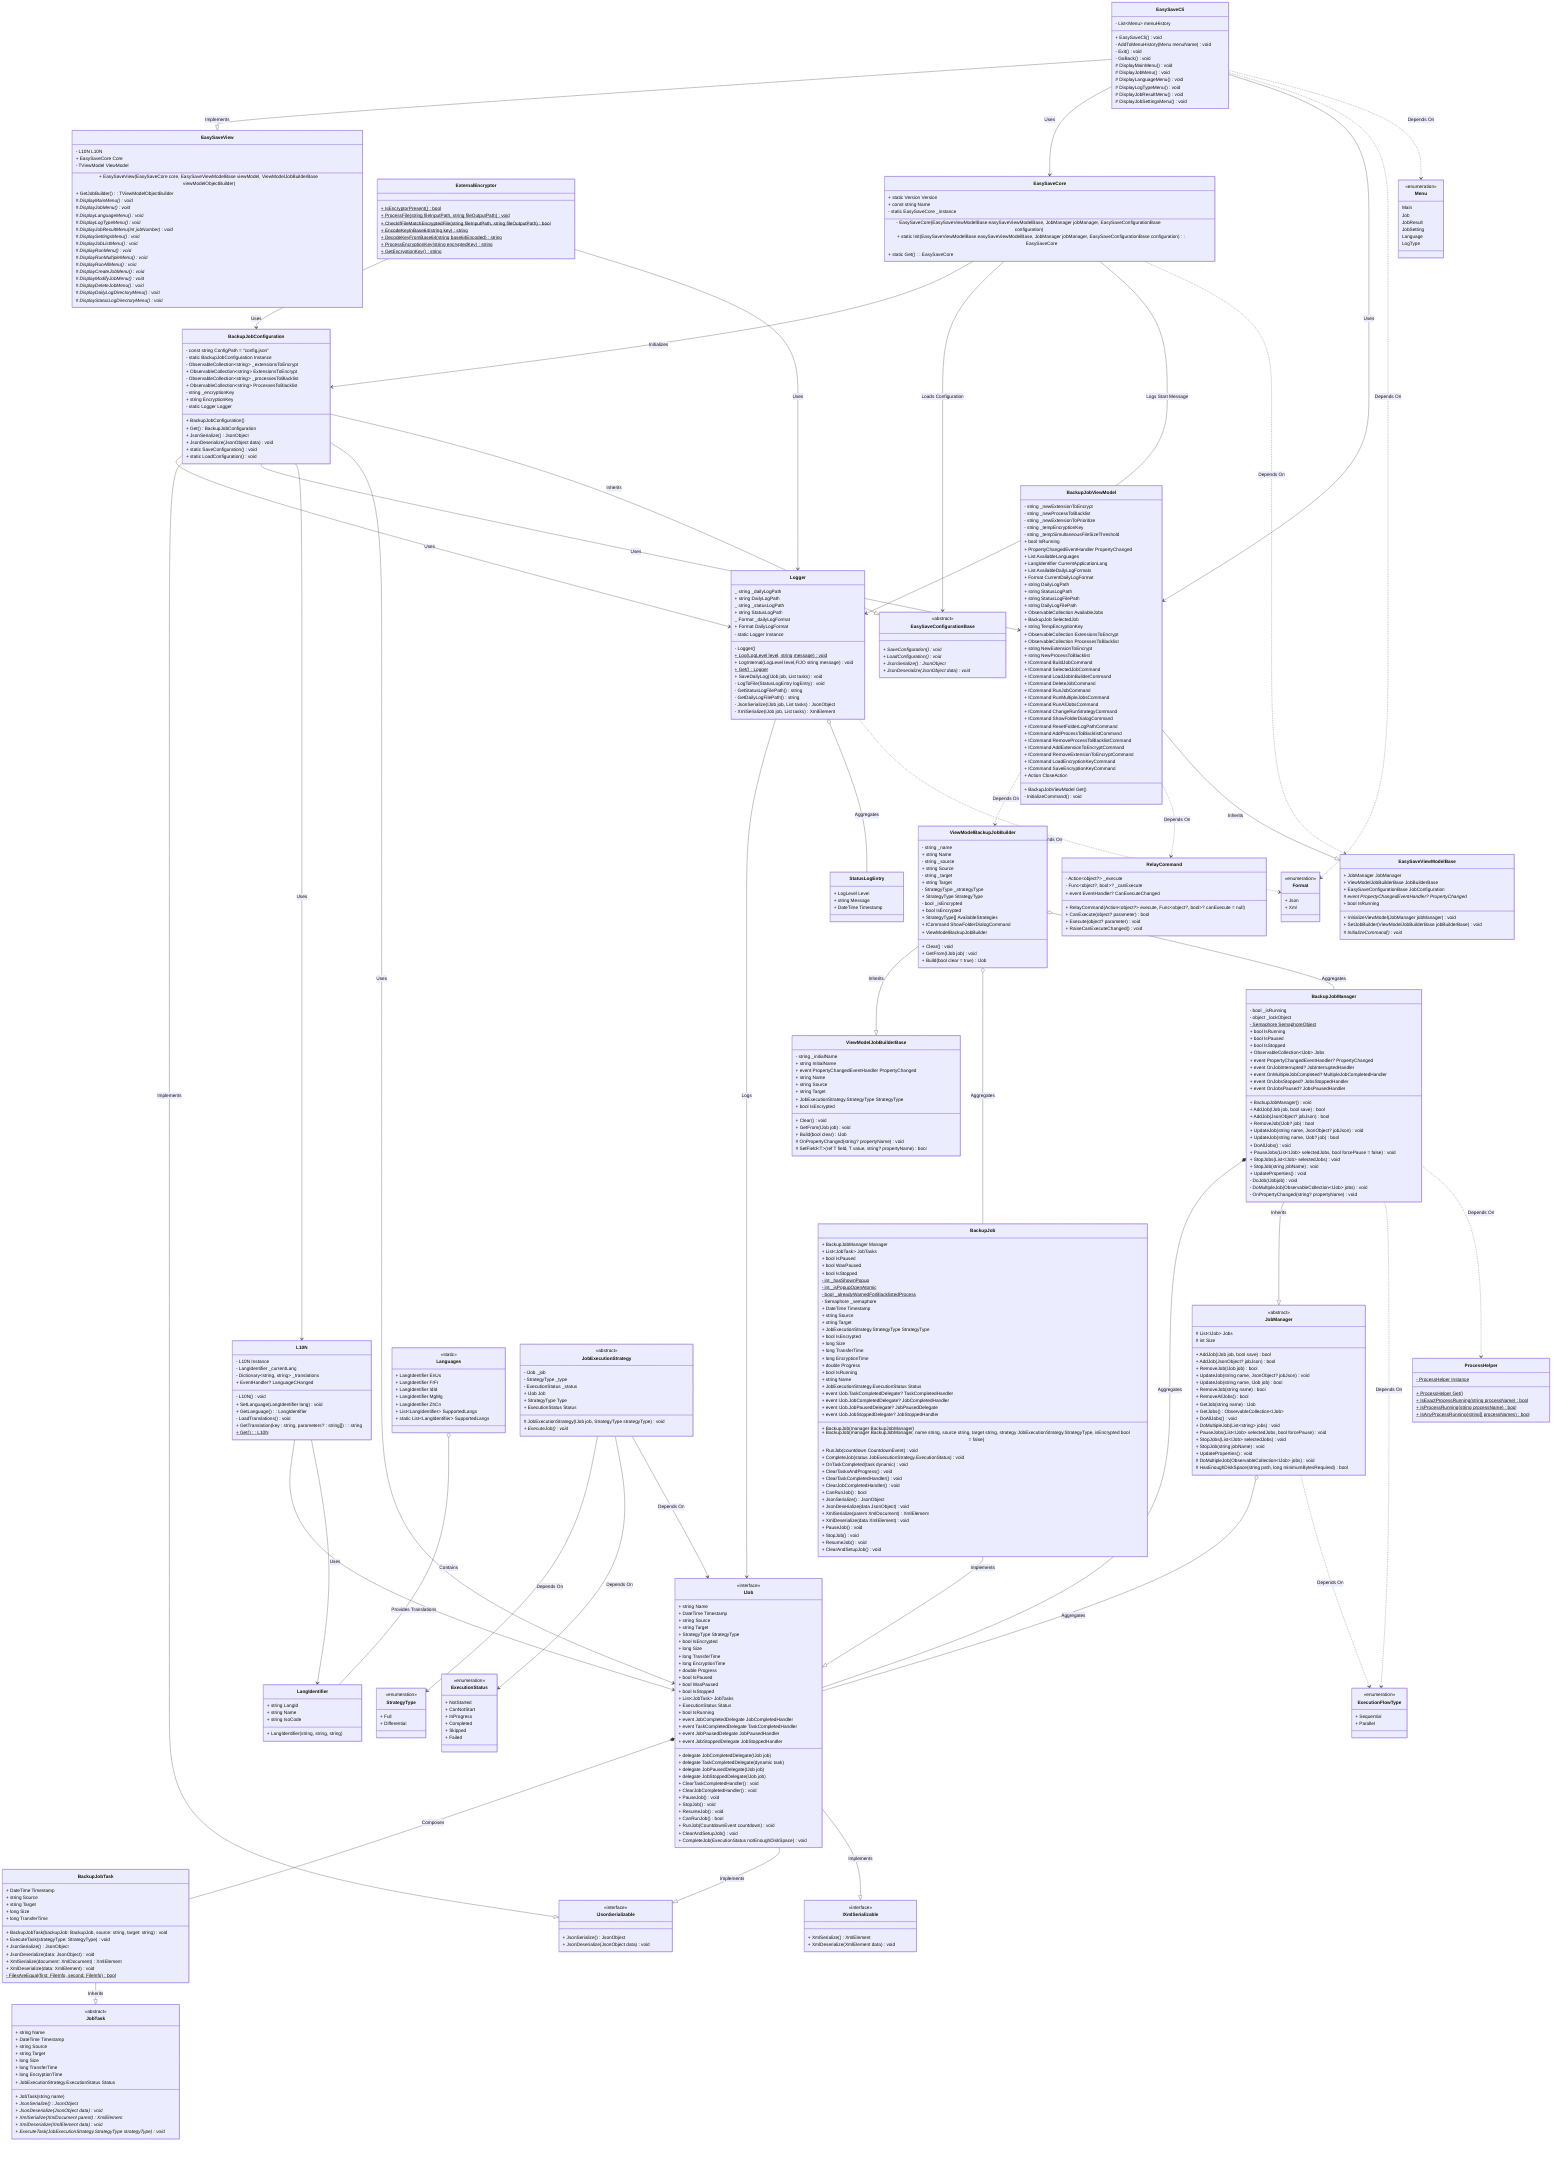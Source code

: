 classDiagram
    class Menu {
        <<enumeration>>
        Main
        Job
        JobResult
        JobSetting
        Language
        LogType
    }

    class EasySaveCli {
        - List~Menu~ menuHistory
        + EasySaveCli() void
        - AddToMenuHistory(Menu menuName) void
        - Exit() void
        - GoBack() void
        # DisplayMainMenu() void
        # DisplayJobMenu() void
        # DisplayLanguageMenu() void
        # DisplayLogTypeMenu() void
        # DisplayJobResultMenu() void
        # DisplayJobSettingsMenu() void
    }

    class ViewModelJobBuilderBase {
        - string _initialName
        + string InitialName
        + event PropertyChangedEventHandler PropertyChanged
        + Clear() void
        + GetFrom(IJob job) void
        + Build(bool clear) IJob
        # OnPropertyChanged(string? propertyName) void
        # SetField~T~(ref T field, T value, string? propertyName) bool
        + string Name
        + string Source
        + string Target
        + JobExecutionStrategy.StrategyType StrategyType
        + bool IsEncrypted
    }

    class ViewModelBackupJobBuilder {
        - string _name
        + string Name
        - string _source
        + string Source
        - string _target
        + string Target
        - StrategyType _strategyType
        + StrategyType StrategyType
        - bool _isEncrypted
        + bool IsEncrypted
        + StrategyType[] AvailableStrategies
        + ICommand ShowFolderDialogCommand
        + ViewModelBackupJobBuilder
        + Clear() void
        + GetFrom(IJob job) void
        + Build(bool clear = true) IJob
    }

    class BackupJob {
        + BackupJobManager Manager
        + List~JobTask~ JobTasks
        + bool IsPaused
        + bool WasPaused
        + bool IsStopped

        - int _hasShownPopup$
        - int _isPopupOpenAtomic$
        - bool _alreadyWarnedForBlacklistedProcess$
        - Semaphore _semaphore

        + DateTime Timestamp
        + string Source
        + string Target
        + JobExecutionStrategy.StrategyType StrategyType
        + bool IsEncrypted
        + long Size
        + long TransferTime
        + long EncryptionTime
        + double Progress
        + bool IsRunning
        + string Name
        + JobExecutionStrategy.ExecutionStatus Status

        + event IJob.TaskCompletedDelegate? TaskCompletedHandler
        + event IJob.JobCompletedDelegate? JobCompletedHandler
        + event IJob.JobPausedDelegate? JobPausedDelegate
        + event IJob.JobStoppedDelegate? JobStoppedHandler

        + BackupJob(manager BackupJobManager) 
        + BackupJob(manager BackupJobManager, name string, source string, target string, strategy JobExecutionStrategy.StrategyType, isEncrypted bool = false)

        + RunJob(countdown CountdownEvent) void
        + CompleteJob(status JobExecutionStrategy.ExecutionStatus) void
        + OnTaskCompleted(task dynamic) void
        + ClearTasksAndProgress() void
        + ClearTaskCompletedHandler() void
        + ClearJobCompletedHandler() void
        + CanRunJob() bool
        + JsonSerialize() JsonObject
        + JsonDeserialize(data JsonObject) void
        + XmlSerialize(parent XmlDocument) XmlElement
        + XmlDeserialize(data XmlElement) void
        + PauseJob() void
        + StopJob() void
        + ResumeJob() void
        + ClearAndSetupJob() void
    }



   class BackupJobManager {
        - bool _isRunning
        - object _lockObject
        - Semaphore SemaphoreObject$

        + bool IsRunning 
        + bool IsPaused 
        + bool IsStopped 

        + ObservableCollection~IJob~ Jobs
        + event PropertyChangedEventHandler? PropertyChanged
        + event OnJobInterrupted? JobInterruptedHandler
        + event OnMultipleJobCompleted? MultipleJobCompletedHandler
        + event OnJobsStopped? JobsStoppedHandler
        + event OnJobsPaused? JobsPausedHandler

        + BackupJobManager() void
        + AddJob(IJob job, bool save) bool
        + AddJob(JsonObject? jobJson) bool
        + RemoveJob(IJob? job) bool
        + UpdateJob(string name, JsonObject? jobJson) void
        + UpdateJob(string name, IJob? job) bool
        + DoAllJobs() void
        + PauseJobs(List~IJob~ selectedJobs, bool forcePause = false) void
        + StopJobs(List~IJob~ selectedJobs)  void
        + StopJob(string jobName) void
        + UpdateProperties() void

        - DoJob(IJobjob) void
        - DoMultipleJob(ObservableCollection~IJob~ jobs) void
        - OnPropertyChanged(string? propertyName) void
    }


    class JobManager {
        <<abstract>>
        # List~IJob~ Jobs
        # int Size
        + AddJob(IJob job, bool save) bool
        + AddJob(JsonObject? jobJson) bool
        + RemoveJob(IJob job) bool
        + UpdateJob(string name, JsonObject? jobJson) void
        + UpdateJob(string name, IJob job) bool
        + RemoveJob(string name) bool
        + RemoveAllJobs() bool
        + GetJob(string name) IJob
        + GetJobs() ObservableCollection~IJob~
        + DoAllJobs() void
        + DoMultipleJob(List~string~ jobs) void
        + PauseJobs(List~IJob~ selectedJobs, bool forcePause) void
        + StopJobs(List~IJob~ selectedJobs) void
        + StopJob(string jobName) void
        + UpdateProperties() void
        # DoMultipleJob(ObservableCollection~IJob~ jobs) void
        # HasEnoughDiskSpace(string path, long minimumBytesRequired) bool
    }

    class BackupJobTask {
        + DateTime Timestamp
        + string Source
        + string Target 
        + long Size
        + long TransferTime

        + BackupJobTask(backupJob: BackupJob, source: string, target: string) void
        + ExecuteTask(strategyType: StrategyType) void
        + JsonSerialize() JsonObject
        + JsonDeserialize(data: JsonObject) void
        + XmlSerialize(document: XmlDocument) XmlElement
        + XmlDeserialize(data: XmlElement) void

        - FilesAreEqual(first: FileInfo, second: FileInfo)$ bool
    }


    class L10N {
        - L10N Instance 
        - LangIdentifier _currentLang
        - Dictionary~string, string~ _translations
        - L10N() void
        + EventHandler? LanguageCHanged
        + SetLanguage(LangIdentifier lang) void
        + GetLanguage() : LangIdentifier
        - LoadTranslations() void
        + GetTranslation(key : string, parameters? : string[]) : string
        + Get()$ : L10N
    }

    class LangIdentifier {
        + string LangId
        + string Name
        + string IsoCode
        + LangIdentifier(string, string, string)
    }

    class Languages {
        <<static>>
        + LangIdentifier EnUs
        + LangIdentifier FrFr
        + LangIdentifier IdId
        + LangIdentifier MgMg
        + LangIdentifier ZhCn

        + List~LangIdentifier~ SupportedLangs
    }

    class Format {
        <<enumeration>>
        + Json
        + Xml
    }

    class Logger {
        _ string _dailyLogPath
        + string DailyLogPath
        _ string _statusLogPath
        + string StatusLogPath
        _ Format _dailyLogFormat
        + Format DailyLogFormat
        - static Logger Instance
        - Logger()
        + Log(LogLevel level, string message)$ void
        + LogInternal(LogLevel level,FIJO string message) void
        + Get()$ Logger
        + SaveDailyLog(IJob job, List<JobTask> tasks) void
        - LogToFile(StatusLogEntry logEntry) void
        - GetStatusLogFilePath() string
        - GetDailyLogFilePath() string
        - JsonSerialize(IJob job, List<JobTask> tasks) JsonObject
        - XmlSerialize(IJob job, List<JobTask> tasks) XmlElement
    }

    class StatusLogEntry {
        + LogLevel Level
        + string Message
        + DateTime Timestamp
    }

    class JobExecutionStrategy {
        <<abstract>>
        - IJob _job
        - StrategyType _type
        - ExecutionStatus _status
        + IJob Job
        + StrategyType Type
        + ExecutionStatus Status
        # JobExecutionStrategy(IJob job, StrategyType strategyType) void
        + ExecuteJob()* void
    }

    class StrategyType {
        <<enumeration>>
        + Full
        + Differential
    }

    class ExecutionStatus {
        <<enumeration>>
        + NotStarted
        + CanNotStart
        + InProgress
        + Completed
        + Skipped
        + Failed
    }

    class JobTask {
        <<abstract>>
        + string Name
        + DateTime Timestamp
        + string Source
        + string Target
        + long Size
        + long TransferTime
        + long EncryptionTime
        + JobExecutionStrategy.ExecutionStatus Status
        + JobTask(string name)
        + JsonSerialize()* JsonObject
        + JsonDeserialize(JsonObject data)* void
        + XmlSerialize(XmlDocument parent)* XmlElement
        + XmlDeserialize(XmlElement data)* void
        + ExecuteTask(JobExecutionStrategy.StrategyType strategyType)* void
    }

    class ProcessHelper {
        - ProcessHelper Instance$
        + ProcessHelper Get()$
        + IsExactProcessRunning(string processName)$ bool
        + IsProcessRunning(string processName)$ bool
        + IsAnyProcessRunning(string[] processNames)$ bool
    }

    class ExternalEncryptor {
        + IsEncryptorPresent()$ bool
        + ProcessFile(string fileInputPath, string fileOutputPath)$ void
        + CheckIfFileMatchEncryptedFile(string fileInputPath, string fileOutputPath)$ bool
        + EncodeKeyInBase64(string key)$ string
        + DecodeKeyFromBase64(string base64Encoded)$ string
        + ProcessEncryptionKey(string encryptedKey)$ string
        + GetEncryptionKey()$ string
    }

    class EasySaveConfigurationBase {
        <<abstract>>
        + SaveConfiguration()* void
        + LoadConfiguration()* void
        + JsonSerialize()* JsonObject
        + JsonDeserialize(JsonObject data)* void
    }

    class BackupJobConfiguration {
        - const string ConfigPath = "config.json"
        - static BackupJobConfiguration Instance
        - ObservableCollection~string~ _extensionsToEncrypt
        + ObservableCollection~string~ ExtensionsToEncrypt
        - ObservableCollection~string~ _processesToBlacklist
        + ObservableCollection~string~ ProcessesToBlacklist
        - string _encryptionKey
        + string EncryptionKey
        + BackupJobConfiguration()
        + Get() BackupJobConfiguration
        - static Logger Logger
        + JsonSerialize()  JsonObject
        + JsonDeserialize(JsonObject data) void
        + static SaveConfiguration() void
        + static LoadConfiguration() void
    }

    class ExecutionFlowType {
        <<enumeration>>
        + Sequential
        + Parallel
    }

    class Languages {
        + static List~LangIdentifier~ SupportedLangs
    }

    class IJob {
      <<interface>>
        + string Name
        + DateTime Timestamp
        + string Source
        + string Target
        + StrategyType StrategyType
        + bool IsEncrypted
        + long Size
        + long TransferTime
        + long EncryptionTime
        + double Progress
        + bool IsPaused
        + bool WasPaused
        + bool IsStopped
        + List~JobTask~ JobTasks
        + ExecutionStatus Status
        + bool IsRunning

        + delegate JobCompletedDelegate(IJob job)
        + event JobCompletedDelegate JobCompletedHandler

        + delegate TaskCompletedDelegate(dynamic task)
        + event TaskCompletedDelegate TaskCompletedHandler

        + delegate JobPausedDelegate(IJob job)
        + event JobPausedDelegate JobPausedHandler

        + delegate JobStoppedDelegate(IJob job)
        + event JobStoppedDelegate JobStoppedHandler

        + ClearTaskCompletedHandler() void
        + ClearJobCompletedHandler() void
        + PauseJob() void
        + StopJob() void
        + ResumeJob() void
        + CanRunJob() bool
        + RunJob(CountdownEvent countdown) void
        + ClearAndSetupJob() void
        + CompleteJob(ExecutionStatus notEnoughDiskSpace) void
    }

    class IJsonSerializable {
        <<interface>>
        + JsonSerialize() JsonObject
        + JsonDeserialize(JsonObject data) void
    }

    class IXmlSerializable {
        <<interface>>
        + XmlSerialize() XmlElement
        + XmlDeserialize(XmlElement data) void
    }

    class RelayCommand {
        - Action~object?~ _execute
        - Func~object?, bool~? _canExecute
        + RelayCommand(Action~object?~ execute, Func~object?, bool~? canExecute = null)
        + CanExecute(object? parameter) bool
        + Execute(object? parameter) void
        + event EventHandler? CanExecuteChanged
        + RaiseCanExecuteChanged() void
    }

    class EasySaveViewModelBase {
        + JobManager JobManager
        + ViewModelJobBuilderBase JobBuilderBase
        + EasySaveConfigurationBase JobConfiguration
        + InitializeViewModel(JobManager jobManager) void
        + SetJobBuilder(ViewModelJobBuilderBase jobBuilderBase) void
        # InitializeCommand()* void
        # event PropertyChangedEventHandler? PropertyChanged*
        + bool IsRunning
    }

    class EasySaveView {
        - L10N L10N
        + EasySaveCore Core
        - TViewModel ViewModel
        + EasySaveView(EasySaveCore core, EasySaveViewModelBase viewModel, ViewModelJobBuilderBase viewModelObjectBuilder)
        + GetJobBuilder() : TViewModelObjectBuilder
        # DisplayMainMenu()* void
        # DisplayJobMenu()* void
        # DisplayLanguageMenu()* void
        # DisplayLogTypeMenu()* void
        # DisplayJobResultMenu(int jobNumber)* void
        # DisplaySettingsMenu()* void
        # DisplayJobListMenu()* void
        # DisplayRunMenu()* void
        # DisplayRunMultipleMenu()* void
        # DisplayRunAllMenu()* void
        # DisplayCreateJobMenu()* void
        # DisplayModifyJobMenu()* void
        # DisplayDeleteJobMenu()* void
        # DisplayDailyLogDirectoryMenu()* void
        # DisplayStatusLogDirectoryMenu()* void
    }

    class BackupJobViewModel {
        - string _newExtensionToEncrypt
        - string _newProcessToBlacklist
        - string _newExtensionToPrioritize
        - string _tempEncryptionKey
        - string _tempSimultaneousFileSizeThreshold

        + bool IsRunning
        + PropertyChangedEventHandler PropertyChanged 

        + BackupJobViewModel Get()
        + List<LangIdentifier> AvailableLanguages
        + LangIdentifier CurrentApplicationLang
        + List<Format> AvailableDailyLogFormats
        + Format CurrentDailyLogFormat
        + string DailyLogPath
        + string StatusLogPath
        + string StatusLogFilePath
        + string DailyLogFilePath
        + ObservableCollection<BackupJob> AvailableJobs
        + BackupJob SelectedJob
        + string TempEncryptionKey
        + ObservableCollection<string> ExtensionsToEncrypt
        + ObservableCollection<string> ProcessesToBlacklist
        + string NewExtensionToEncrypt
        + string NewProcessToBlacklist
        + ICommand BuildJobCommand
        + ICommand SelectedJobCommand
        + ICommand LoadJobInBuilderCommand
        + ICommand DeleteJobCommand
        + ICommand RunJobCommand
        + ICommand RunMultipleJobsCommand
        + ICommand RunAllJobsCommand
        + ICommand ChangeRunStrategyCommand
        + ICommand ShowFolderDialogCommand
        + ICommand ResetFolderLogPathCommand
        + ICommand AddProcessToBlacklistCommand
        + ICommand RemoveProcessToBlacklistCommand
        + ICommand AddExtensionToEncryptCommand
        + ICommand RemoveExtensionToEncryptCommand
        + ICommand LoadEncryptionKeyCommand
        + ICommand SaveEncryptionKeyCommand

        + Action CloseAction

        - InitializeCommand() void
    }


    class EasySaveCore {
        + static Version Version
        + const string Name
        - static EasySaveCore _instance
        - EasySaveCore(EasySaveViewModelBase easySaveViewModelBase, JobManager jobManager, EasySaveConfigurationBase configuration)
        + static Init(EasySaveViewModelBase easySaveViewModelBase, JobManager jobManager, EasySaveConfigurationBase configuration) : EasySaveCore
        + static Get() : EasySaveCore
    }


%% Relationships

ViewModelBackupJobBuilder --|> ViewModelJobBuilderBase : Inherits
ViewModelBackupJobBuilder o-- BackupJob : Aggregates
ViewModelBackupJobBuilder o-- BackupJobManager : Aggregates

BackupJobManager *-- IJob : Aggregates
BackupJobManager --|> JobManager : Inherits
BackupJobManager ..> ExecutionFlowType : Depends On
BackupJobManager ..> ProcessHelper : Depends On

IJob *-- BackupJobTask : Composes
BackupJob --|> IJob : Implements

Logger --> IJob : Logs
Logger o-- StatusLogEntry : Aggregates
Logger ..> Format : Depends On

L10N --> IJob : Provides Translations
L10N --> LangIdentifier : Uses

Languages o-- LangIdentifier : Contains

BackupJobTask --|> JobTask : Inherits 
IJob --|> IJsonSerializable : Implements
IJob --|> IXmlSerializable : Implements

JobManager o-- IJob : Aggregates
JobManager ..> ExecutionFlowType : Depends On

JobExecutionStrategy --> StrategyType : Depends On
JobExecutionStrategy --> ExecutionStatus : Depends On
JobExecutionStrategy --> IJob : Depends On

BackupJobConfiguration --> Logger : Uses
BackupJobConfiguration --|> IJsonSerializable : Implements
BackupJobConfiguration --> BackupJobViewModel : Uses
BackupJobConfiguration --> L10N : Uses
BackupJobConfiguration --> IJob : Uses
BackupJobConfiguration --|> EasySaveConfigurationBase : Inherits

BackupJobViewModel ..> ViewModelBackupJobBuilder : Depends On
BackupJobViewModel ..> RelayCommand : Depends On
BackupJobViewModel --|> EasySaveViewModelBase : Inherits

EasySaveCore --> BackupJobConfiguration : Initializes
EasySaveCore --> EasySaveConfigurationBase : Loads Configuration
EasySaveCore --> Logger : Logs Start Message
EasySaveCore ..> EasySaveViewModelBase : Depends On

EasySaveCli --|> EasySaveView : Implements
EasySaveCli --> EasySaveCore : Uses
EasySaveCli --> BackupJobViewModel : Uses
EasySaveCli ..> Format : Depends On
EasySaveCli ..> Menu : Depends On

ExternalEncryptor --> BackupJobConfiguration : Uses
ExternalEncryptor --> Logger : Uses